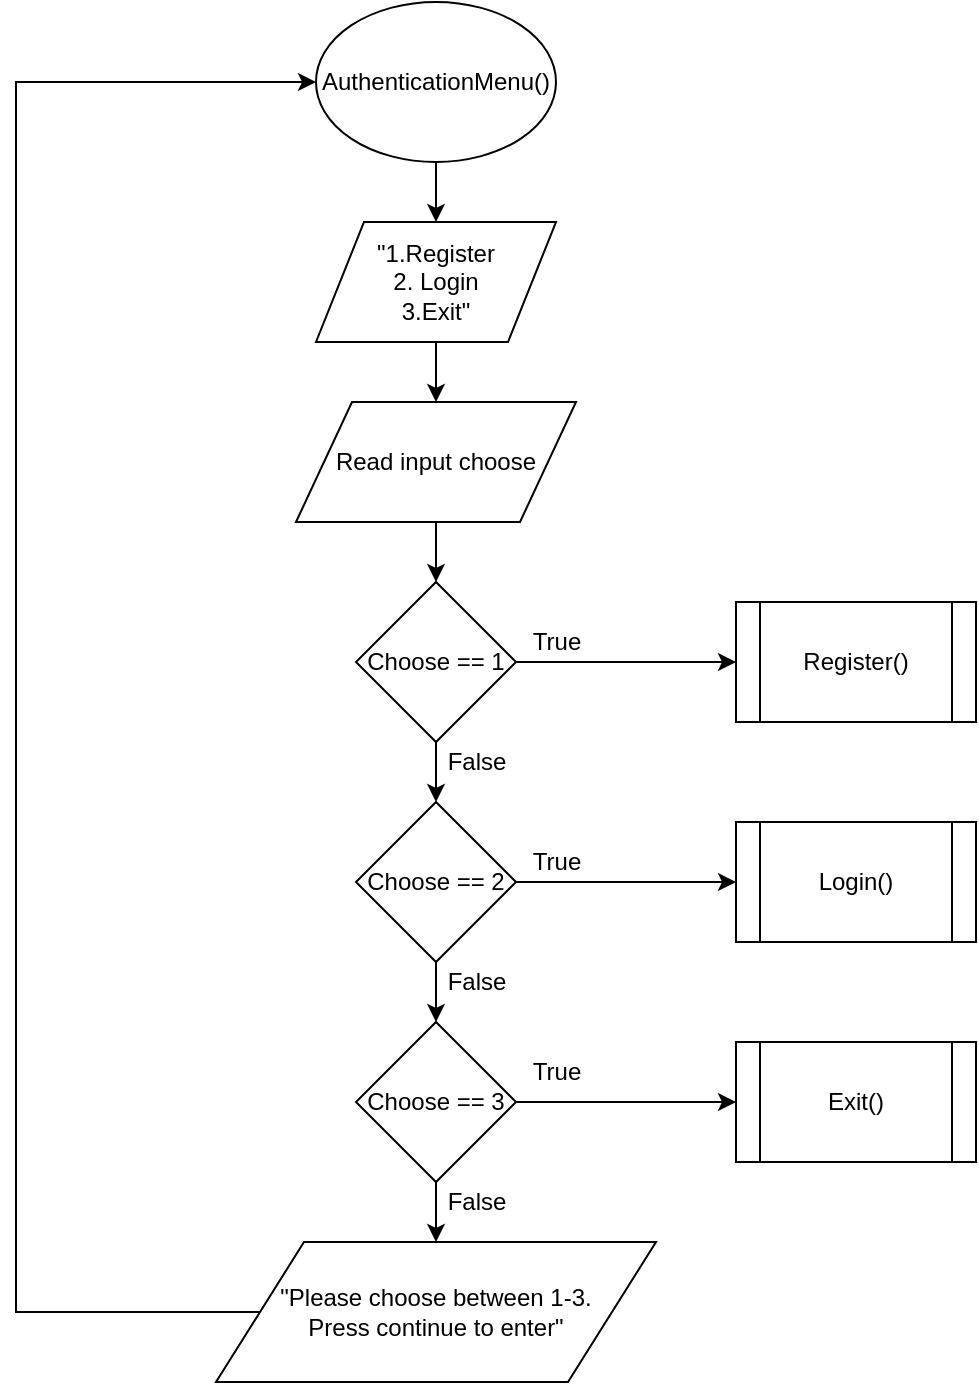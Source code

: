 <mxfile version="13.3.5" type="device"><diagram id="C5RBs43oDa-KdzZeNtuy" name="Page-1"><mxGraphModel dx="852" dy="504" grid="1" gridSize="10" guides="1" tooltips="1" connect="1" arrows="1" fold="1" page="1" pageScale="1" pageWidth="827" pageHeight="1169" math="0" shadow="0"><root><mxCell id="WIyWlLk6GJQsqaUBKTNV-0"/><mxCell id="WIyWlLk6GJQsqaUBKTNV-1" parent="WIyWlLk6GJQsqaUBKTNV-0"/><mxCell id="ypOR-yzLtHRhIHtxXFzE-14" value="" style="edgeStyle=orthogonalEdgeStyle;rounded=0;orthogonalLoop=1;jettySize=auto;html=1;" edge="1" parent="WIyWlLk6GJQsqaUBKTNV-1" source="ypOR-yzLtHRhIHtxXFzE-0" target="ypOR-yzLtHRhIHtxXFzE-1"><mxGeometry relative="1" as="geometry"/></mxCell><mxCell id="ypOR-yzLtHRhIHtxXFzE-0" value="AuthenticationMenu()" style="ellipse;whiteSpace=wrap;html=1;" vertex="1" parent="WIyWlLk6GJQsqaUBKTNV-1"><mxGeometry x="190" y="50" width="120" height="80" as="geometry"/></mxCell><mxCell id="ypOR-yzLtHRhIHtxXFzE-15" value="" style="edgeStyle=orthogonalEdgeStyle;rounded=0;orthogonalLoop=1;jettySize=auto;html=1;" edge="1" parent="WIyWlLk6GJQsqaUBKTNV-1" source="ypOR-yzLtHRhIHtxXFzE-1" target="ypOR-yzLtHRhIHtxXFzE-2"><mxGeometry relative="1" as="geometry"/></mxCell><mxCell id="ypOR-yzLtHRhIHtxXFzE-1" value="&quot;1.Register&lt;br&gt;2. Login&lt;br&gt;3.Exit&quot;" style="shape=parallelogram;perimeter=parallelogramPerimeter;whiteSpace=wrap;html=1;" vertex="1" parent="WIyWlLk6GJQsqaUBKTNV-1"><mxGeometry x="190" y="160" width="120" height="60" as="geometry"/></mxCell><mxCell id="ypOR-yzLtHRhIHtxXFzE-11" value="" style="edgeStyle=orthogonalEdgeStyle;rounded=0;orthogonalLoop=1;jettySize=auto;html=1;" edge="1" parent="WIyWlLk6GJQsqaUBKTNV-1" source="ypOR-yzLtHRhIHtxXFzE-2" target="ypOR-yzLtHRhIHtxXFzE-3"><mxGeometry relative="1" as="geometry"/></mxCell><mxCell id="ypOR-yzLtHRhIHtxXFzE-2" value="Read input choose" style="shape=parallelogram;perimeter=parallelogramPerimeter;whiteSpace=wrap;html=1;" vertex="1" parent="WIyWlLk6GJQsqaUBKTNV-1"><mxGeometry x="180" y="250" width="140" height="60" as="geometry"/></mxCell><mxCell id="ypOR-yzLtHRhIHtxXFzE-12" value="" style="edgeStyle=orthogonalEdgeStyle;rounded=0;orthogonalLoop=1;jettySize=auto;html=1;" edge="1" parent="WIyWlLk6GJQsqaUBKTNV-1" source="ypOR-yzLtHRhIHtxXFzE-3" target="ypOR-yzLtHRhIHtxXFzE-4"><mxGeometry relative="1" as="geometry"/></mxCell><mxCell id="ypOR-yzLtHRhIHtxXFzE-19" style="edgeStyle=orthogonalEdgeStyle;rounded=0;orthogonalLoop=1;jettySize=auto;html=1;entryX=0;entryY=0.5;entryDx=0;entryDy=0;" edge="1" parent="WIyWlLk6GJQsqaUBKTNV-1" source="ypOR-yzLtHRhIHtxXFzE-3" target="ypOR-yzLtHRhIHtxXFzE-9"><mxGeometry relative="1" as="geometry"/></mxCell><mxCell id="ypOR-yzLtHRhIHtxXFzE-3" value="Choose == 1" style="rhombus;whiteSpace=wrap;html=1;" vertex="1" parent="WIyWlLk6GJQsqaUBKTNV-1"><mxGeometry x="210" y="340" width="80" height="80" as="geometry"/></mxCell><mxCell id="ypOR-yzLtHRhIHtxXFzE-13" value="" style="edgeStyle=orthogonalEdgeStyle;rounded=0;orthogonalLoop=1;jettySize=auto;html=1;" edge="1" parent="WIyWlLk6GJQsqaUBKTNV-1" source="ypOR-yzLtHRhIHtxXFzE-4" target="ypOR-yzLtHRhIHtxXFzE-5"><mxGeometry relative="1" as="geometry"/></mxCell><mxCell id="ypOR-yzLtHRhIHtxXFzE-20" style="edgeStyle=orthogonalEdgeStyle;rounded=0;orthogonalLoop=1;jettySize=auto;html=1;" edge="1" parent="WIyWlLk6GJQsqaUBKTNV-1" source="ypOR-yzLtHRhIHtxXFzE-4" target="ypOR-yzLtHRhIHtxXFzE-8"><mxGeometry relative="1" as="geometry"/></mxCell><mxCell id="ypOR-yzLtHRhIHtxXFzE-4" value="Choose == 2" style="rhombus;whiteSpace=wrap;html=1;" vertex="1" parent="WIyWlLk6GJQsqaUBKTNV-1"><mxGeometry x="210" y="450" width="80" height="80" as="geometry"/></mxCell><mxCell id="ypOR-yzLtHRhIHtxXFzE-16" value="" style="edgeStyle=orthogonalEdgeStyle;rounded=0;orthogonalLoop=1;jettySize=auto;html=1;" edge="1" parent="WIyWlLk6GJQsqaUBKTNV-1" source="ypOR-yzLtHRhIHtxXFzE-5" target="ypOR-yzLtHRhIHtxXFzE-7"><mxGeometry relative="1" as="geometry"/></mxCell><mxCell id="ypOR-yzLtHRhIHtxXFzE-21" style="edgeStyle=orthogonalEdgeStyle;rounded=0;orthogonalLoop=1;jettySize=auto;html=1;entryX=0;entryY=0.5;entryDx=0;entryDy=0;" edge="1" parent="WIyWlLk6GJQsqaUBKTNV-1" source="ypOR-yzLtHRhIHtxXFzE-5" target="ypOR-yzLtHRhIHtxXFzE-10"><mxGeometry relative="1" as="geometry"/></mxCell><mxCell id="ypOR-yzLtHRhIHtxXFzE-5" value="Choose == 3" style="rhombus;whiteSpace=wrap;html=1;" vertex="1" parent="WIyWlLk6GJQsqaUBKTNV-1"><mxGeometry x="210" y="560" width="80" height="80" as="geometry"/></mxCell><mxCell id="ypOR-yzLtHRhIHtxXFzE-26" style="edgeStyle=orthogonalEdgeStyle;rounded=0;orthogonalLoop=1;jettySize=auto;html=1;entryX=0;entryY=0.5;entryDx=0;entryDy=0;" edge="1" parent="WIyWlLk6GJQsqaUBKTNV-1" source="ypOR-yzLtHRhIHtxXFzE-7" target="ypOR-yzLtHRhIHtxXFzE-0"><mxGeometry relative="1" as="geometry"><Array as="points"><mxPoint x="40" y="705"/><mxPoint x="40" y="90"/></Array></mxGeometry></mxCell><mxCell id="ypOR-yzLtHRhIHtxXFzE-7" value="&quot;Please choose between 1-3.&lt;br&gt;Press continue to enter&quot;" style="shape=parallelogram;perimeter=parallelogramPerimeter;whiteSpace=wrap;html=1;" vertex="1" parent="WIyWlLk6GJQsqaUBKTNV-1"><mxGeometry x="140" y="670" width="220" height="70" as="geometry"/></mxCell><mxCell id="ypOR-yzLtHRhIHtxXFzE-8" value="Login()" style="shape=process;whiteSpace=wrap;html=1;backgroundOutline=1;" vertex="1" parent="WIyWlLk6GJQsqaUBKTNV-1"><mxGeometry x="400" y="460" width="120" height="60" as="geometry"/></mxCell><mxCell id="ypOR-yzLtHRhIHtxXFzE-9" value="Register()" style="shape=process;whiteSpace=wrap;html=1;backgroundOutline=1;" vertex="1" parent="WIyWlLk6GJQsqaUBKTNV-1"><mxGeometry x="400" y="350" width="120" height="60" as="geometry"/></mxCell><mxCell id="ypOR-yzLtHRhIHtxXFzE-10" value="Exit()" style="shape=process;whiteSpace=wrap;html=1;backgroundOutline=1;" vertex="1" parent="WIyWlLk6GJQsqaUBKTNV-1"><mxGeometry x="400" y="570" width="120" height="60" as="geometry"/></mxCell><mxCell id="ypOR-yzLtHRhIHtxXFzE-23" value="False" style="text;html=1;align=center;verticalAlign=middle;resizable=0;points=[];autosize=1;" vertex="1" parent="WIyWlLk6GJQsqaUBKTNV-1"><mxGeometry x="250" y="420" width="40" height="20" as="geometry"/></mxCell><mxCell id="ypOR-yzLtHRhIHtxXFzE-24" value="False" style="text;html=1;align=center;verticalAlign=middle;resizable=0;points=[];autosize=1;" vertex="1" parent="WIyWlLk6GJQsqaUBKTNV-1"><mxGeometry x="250" y="530" width="40" height="20" as="geometry"/></mxCell><mxCell id="ypOR-yzLtHRhIHtxXFzE-25" value="False" style="text;html=1;align=center;verticalAlign=middle;resizable=0;points=[];autosize=1;" vertex="1" parent="WIyWlLk6GJQsqaUBKTNV-1"><mxGeometry x="250" y="640" width="40" height="20" as="geometry"/></mxCell><mxCell id="ypOR-yzLtHRhIHtxXFzE-27" value="True" style="text;html=1;align=center;verticalAlign=middle;resizable=0;points=[];autosize=1;" vertex="1" parent="WIyWlLk6GJQsqaUBKTNV-1"><mxGeometry x="290" y="360" width="40" height="20" as="geometry"/></mxCell><mxCell id="ypOR-yzLtHRhIHtxXFzE-28" value="True" style="text;html=1;align=center;verticalAlign=middle;resizable=0;points=[];autosize=1;" vertex="1" parent="WIyWlLk6GJQsqaUBKTNV-1"><mxGeometry x="290" y="470" width="40" height="20" as="geometry"/></mxCell><mxCell id="ypOR-yzLtHRhIHtxXFzE-29" value="True" style="text;html=1;align=center;verticalAlign=middle;resizable=0;points=[];autosize=1;" vertex="1" parent="WIyWlLk6GJQsqaUBKTNV-1"><mxGeometry x="290" y="575" width="40" height="20" as="geometry"/></mxCell></root></mxGraphModel></diagram></mxfile>